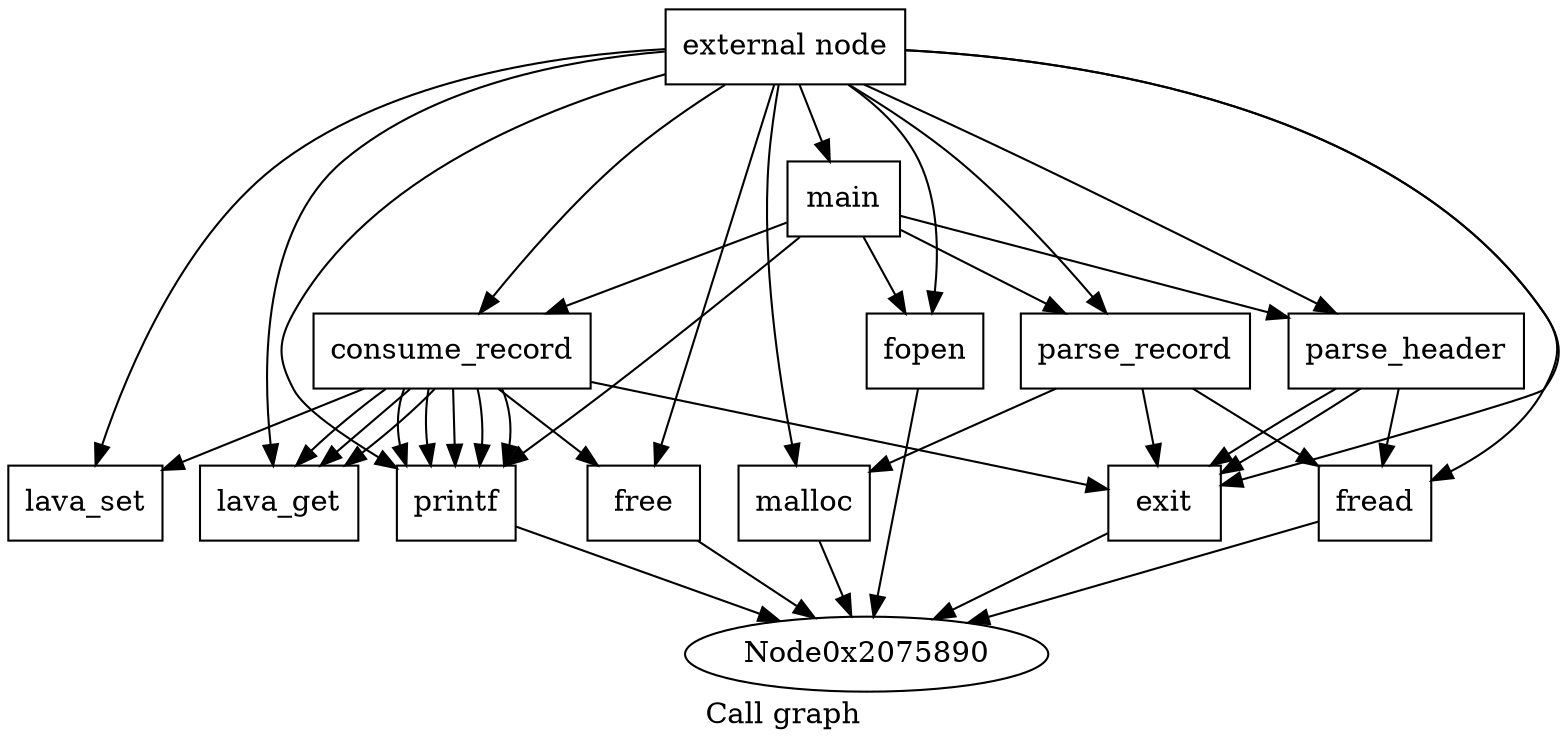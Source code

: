 digraph "Call graph" {
	label="Call graph";

	Node0x2075860 [shape=record,label="{external node}"];
	Node0x2075860 -> Node0x2075900;
	Node0x2075860 -> Node0x2075960;
	Node0x2075860 -> Node0x2075930;
	Node0x2075860 -> Node0x207a470;
	Node0x2075860 -> Node0x207a510;
	Node0x2075860 -> Node0x207a3e0;
	Node0x2075860 -> Node0x208d720;
	Node0x2075860 -> Node0x208d850;
	Node0x2075860 -> Node0x208d8c0;
	Node0x2075860 -> Node0x208d8f0;
	Node0x2075860 -> Node0x208d670;
	Node0x2075860 -> Node0x208d960;
	Node0x2075930 [shape=record,label="{parse_header}"];
	Node0x2075930 -> Node0x207a470;
	Node0x2075930 -> Node0x207a510;
	Node0x2075930 -> Node0x207a510;
	Node0x2075900 [shape=record,label="{lava_set}"];
	Node0x2075960 [shape=record,label="{lava_get}"];
	Node0x208d670 [shape=record,label="{main}"];
	Node0x208d670 -> Node0x208d960;
	Node0x208d670 -> Node0x2075930;
	Node0x208d670 -> Node0x208d8c0;
	Node0x208d670 -> Node0x207a3e0;
	Node0x208d670 -> Node0x208d850;
	Node0x208d960 [shape=record,label="{fopen}"];
	Node0x208d960 -> Node0x2075890;
	Node0x207a470 [shape=record,label="{fread}"];
	Node0x207a470 -> Node0x2075890;
	Node0x207a510 [shape=record,label="{exit}"];
	Node0x207a510 -> Node0x2075890;
	Node0x207a3e0 [shape=record,label="{parse_record}"];
	Node0x207a3e0 -> Node0x208d720;
	Node0x207a3e0 -> Node0x207a470;
	Node0x207a3e0 -> Node0x207a510;
	Node0x208d720 [shape=record,label="{malloc}"];
	Node0x208d720 -> Node0x2075890;
	Node0x208d850 [shape=record,label="{consume_record}"];
	Node0x208d850 -> Node0x208d8c0;
	Node0x208d850 -> Node0x2075900;
	Node0x208d850 -> Node0x2075960;
	Node0x208d850 -> Node0x2075960;
	Node0x208d850 -> Node0x2075960;
	Node0x208d850 -> Node0x208d8c0;
	Node0x208d850 -> Node0x208d8c0;
	Node0x208d850 -> Node0x208d8c0;
	Node0x208d850 -> Node0x208d8c0;
	Node0x208d850 -> Node0x207a510;
	Node0x208d850 -> Node0x208d8f0;
	Node0x208d8c0 [shape=record,label="{printf}"];
	Node0x208d8c0 -> Node0x2075890;
	Node0x208d8f0 [shape=record,label="{free}"];
	Node0x208d8f0 -> Node0x2075890;
}
